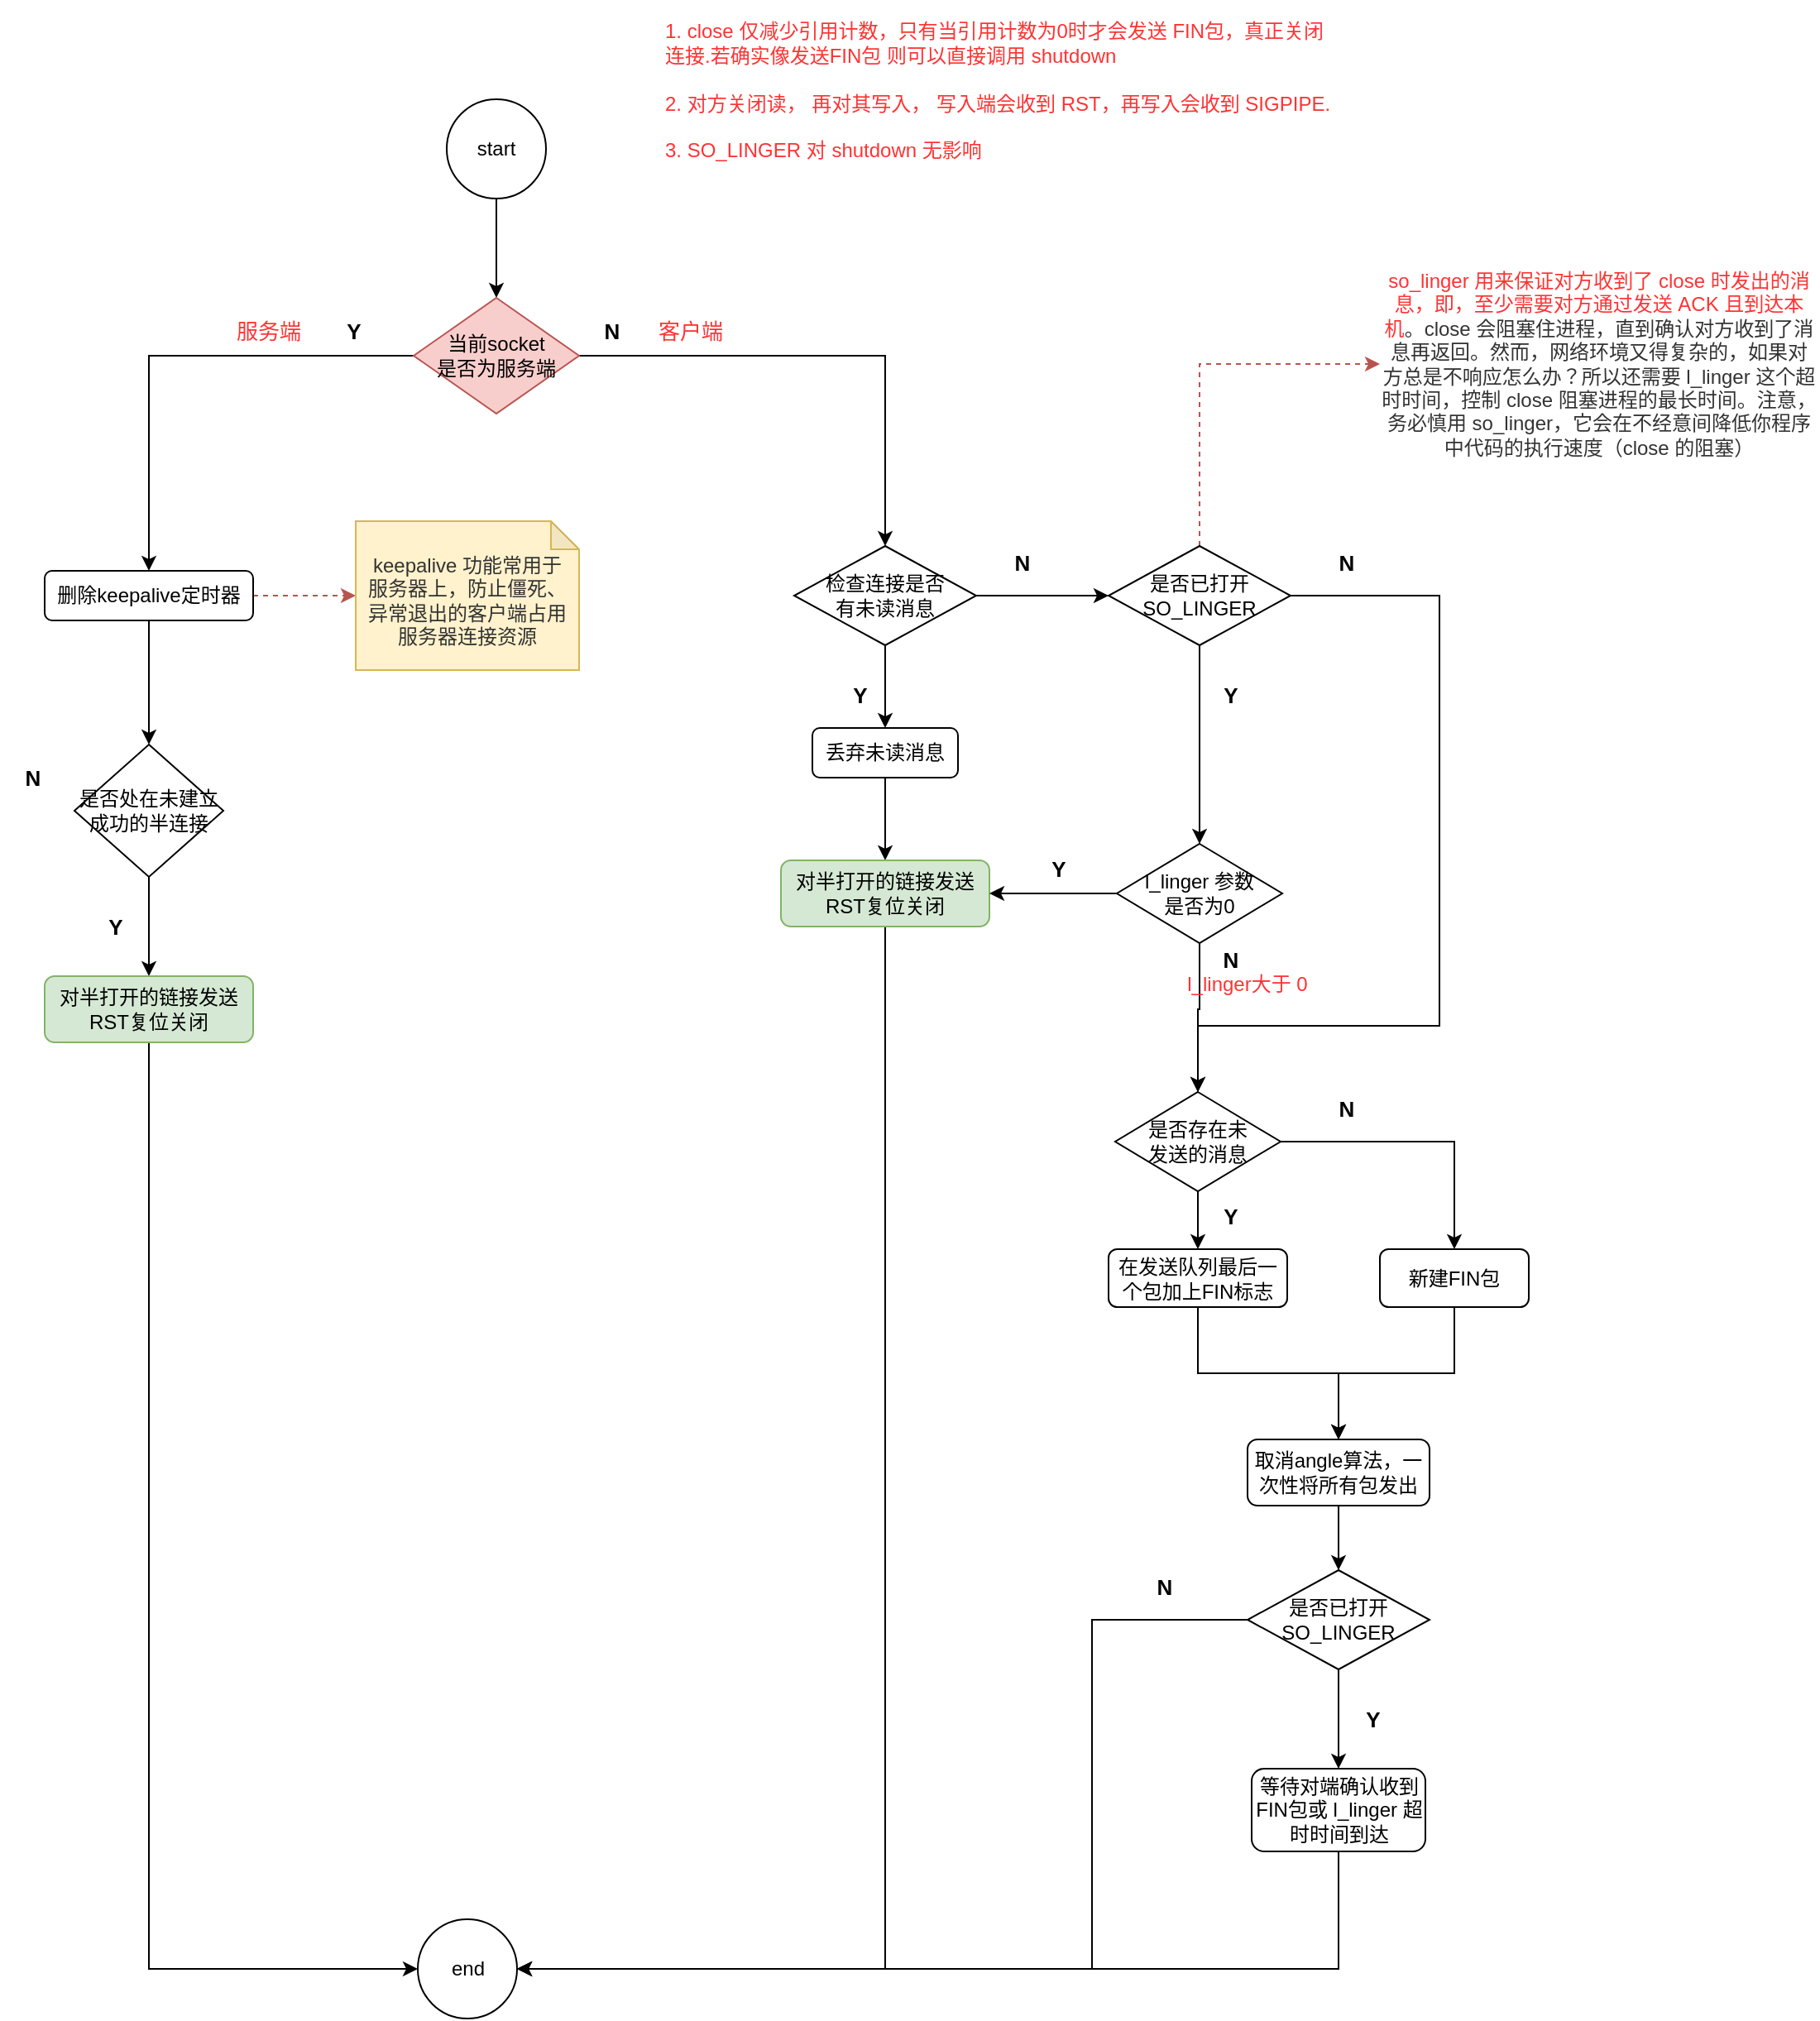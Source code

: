 <mxfile version="14.1.8" type="device" pages="3"><diagram id="MUSpWzRu7zw0kh_yxrUt" name="close"><mxGraphModel dx="1185" dy="685" grid="1" gridSize="10" guides="1" tooltips="1" connect="1" arrows="1" fold="1" page="1" pageScale="1" pageWidth="827" pageHeight="1169" math="0" shadow="0"><root><mxCell id="0"/><mxCell id="1" parent="0"/><mxCell id="317uZMTaI_-roW1XCXqC-3" style="edgeStyle=orthogonalEdgeStyle;rounded=0;orthogonalLoop=1;jettySize=auto;html=1;exitX=0.5;exitY=1;exitDx=0;exitDy=0;entryX=0.5;entryY=0;entryDx=0;entryDy=0;" edge="1" parent="1" source="317uZMTaI_-roW1XCXqC-1" target="317uZMTaI_-roW1XCXqC-2"><mxGeometry relative="1" as="geometry"/></mxCell><mxCell id="317uZMTaI_-roW1XCXqC-1" value="start" style="ellipse;whiteSpace=wrap;html=1;aspect=fixed;" vertex="1" parent="1"><mxGeometry x="450" y="110" width="60" height="60" as="geometry"/></mxCell><mxCell id="317uZMTaI_-roW1XCXqC-5" style="edgeStyle=orthogonalEdgeStyle;rounded=0;orthogonalLoop=1;jettySize=auto;html=1;exitX=0;exitY=0.5;exitDx=0;exitDy=0;entryX=0.5;entryY=0;entryDx=0;entryDy=0;" edge="1" parent="1" source="317uZMTaI_-roW1XCXqC-2" target="317uZMTaI_-roW1XCXqC-4"><mxGeometry relative="1" as="geometry"/></mxCell><mxCell id="317uZMTaI_-roW1XCXqC-25" style="edgeStyle=orthogonalEdgeStyle;rounded=0;orthogonalLoop=1;jettySize=auto;html=1;exitX=1;exitY=0.5;exitDx=0;exitDy=0;entryX=0.5;entryY=0;entryDx=0;entryDy=0;fontSize=13;" edge="1" parent="1" source="317uZMTaI_-roW1XCXqC-2" target="317uZMTaI_-roW1XCXqC-24"><mxGeometry relative="1" as="geometry"/></mxCell><mxCell id="317uZMTaI_-roW1XCXqC-2" value="当前socket&lt;br&gt;是否为服务端" style="rhombus;whiteSpace=wrap;html=1;fillColor=#f8cecc;strokeColor=#b85450;" vertex="1" parent="1"><mxGeometry x="430" y="230" width="100" height="70" as="geometry"/></mxCell><mxCell id="317uZMTaI_-roW1XCXqC-7" style="edgeStyle=orthogonalEdgeStyle;rounded=0;orthogonalLoop=1;jettySize=auto;html=1;exitX=0.5;exitY=1;exitDx=0;exitDy=0;entryX=0.5;entryY=0;entryDx=0;entryDy=0;" edge="1" parent="1" source="317uZMTaI_-roW1XCXqC-4" target="317uZMTaI_-roW1XCXqC-6"><mxGeometry relative="1" as="geometry"/></mxCell><mxCell id="317uZMTaI_-roW1XCXqC-12" style="edgeStyle=orthogonalEdgeStyle;rounded=0;orthogonalLoop=1;jettySize=auto;html=1;exitX=1;exitY=0.5;exitDx=0;exitDy=0;entryX=0;entryY=0.5;entryDx=0;entryDy=0;entryPerimeter=0;fontSize=13;dashed=1;fillColor=#f8cecc;strokeColor=#b85450;" edge="1" parent="1" source="317uZMTaI_-roW1XCXqC-4" target="317uZMTaI_-roW1XCXqC-11"><mxGeometry relative="1" as="geometry"/></mxCell><mxCell id="317uZMTaI_-roW1XCXqC-4" value="删除keepalive定时器" style="rounded=1;whiteSpace=wrap;html=1;" vertex="1" parent="1"><mxGeometry x="207" y="395" width="126" height="30" as="geometry"/></mxCell><mxCell id="317uZMTaI_-roW1XCXqC-9" style="edgeStyle=orthogonalEdgeStyle;rounded=0;orthogonalLoop=1;jettySize=auto;html=1;exitX=0.5;exitY=1;exitDx=0;exitDy=0;entryX=0.5;entryY=0;entryDx=0;entryDy=0;" edge="1" parent="1" source="317uZMTaI_-roW1XCXqC-6" target="317uZMTaI_-roW1XCXqC-8"><mxGeometry relative="1" as="geometry"/></mxCell><mxCell id="317uZMTaI_-roW1XCXqC-6" value="是否处在未建立成功的半连接" style="rhombus;whiteSpace=wrap;html=1;" vertex="1" parent="1"><mxGeometry x="225" y="500" width="90" height="80" as="geometry"/></mxCell><mxCell id="317uZMTaI_-roW1XCXqC-15" style="edgeStyle=orthogonalEdgeStyle;rounded=0;orthogonalLoop=1;jettySize=auto;html=1;exitX=0.5;exitY=1;exitDx=0;exitDy=0;entryX=0;entryY=0.5;entryDx=0;entryDy=0;fontSize=13;" edge="1" parent="1" source="317uZMTaI_-roW1XCXqC-8" target="317uZMTaI_-roW1XCXqC-14"><mxGeometry relative="1" as="geometry"/></mxCell><mxCell id="317uZMTaI_-roW1XCXqC-8" value="对半打开的链接发送RST复位关闭" style="rounded=1;whiteSpace=wrap;html=1;fillColor=#d5e8d4;strokeColor=#82b366;" vertex="1" parent="1"><mxGeometry x="207" y="640" width="126" height="40" as="geometry"/></mxCell><mxCell id="317uZMTaI_-roW1XCXqC-10" value="Y" style="text;html=1;strokeColor=none;fillColor=none;align=center;verticalAlign=middle;whiteSpace=wrap;rounded=0;fontSize=13;fontStyle=1" vertex="1" parent="1"><mxGeometry x="230" y="600" width="40" height="20" as="geometry"/></mxCell><mxCell id="317uZMTaI_-roW1XCXqC-11" value="&lt;span style=&quot;color: rgb(51, 51, 51); font-size: 12px;&quot;&gt;keepalive 功能常用于服务器上，防止僵死、异常退出的客户端占用服务器连接资源&lt;/span&gt;" style="shape=note;whiteSpace=wrap;html=1;backgroundOutline=1;darkOpacity=0.05;fontSize=12;spacingLeft=5;spacingRight=5;size=17;spacingTop=5;fillColor=#fff2cc;strokeColor=#d6b656;labelBackgroundColor=none;" vertex="1" parent="1"><mxGeometry x="395" y="365" width="135" height="90" as="geometry"/></mxCell><mxCell id="317uZMTaI_-roW1XCXqC-13" value="Y" style="text;html=1;strokeColor=none;fillColor=none;align=center;verticalAlign=middle;whiteSpace=wrap;rounded=0;fontSize=13;fontStyle=1" vertex="1" parent="1"><mxGeometry x="374" y="240" width="40" height="20" as="geometry"/></mxCell><mxCell id="317uZMTaI_-roW1XCXqC-14" value="end" style="ellipse;whiteSpace=wrap;html=1;aspect=fixed;" vertex="1" parent="1"><mxGeometry x="432.5" y="1210" width="60" height="60" as="geometry"/></mxCell><mxCell id="317uZMTaI_-roW1XCXqC-17" value="N" style="text;html=1;strokeColor=none;fillColor=none;align=center;verticalAlign=middle;whiteSpace=wrap;rounded=0;fontSize=13;fontStyle=1" vertex="1" parent="1"><mxGeometry x="180" y="510" width="40" height="20" as="geometry"/></mxCell><mxCell id="317uZMTaI_-roW1XCXqC-30" style="edgeStyle=orthogonalEdgeStyle;rounded=0;orthogonalLoop=1;jettySize=auto;html=1;exitX=0.5;exitY=1;exitDx=0;exitDy=0;entryX=0.5;entryY=0;entryDx=0;entryDy=0;fontSize=13;fontColor=#FF3333;" edge="1" parent="1" source="317uZMTaI_-roW1XCXqC-24" target="317uZMTaI_-roW1XCXqC-29"><mxGeometry relative="1" as="geometry"><mxPoint x="671" y="460" as="sourcePoint"/></mxGeometry></mxCell><mxCell id="317uZMTaI_-roW1XCXqC-35" style="edgeStyle=orthogonalEdgeStyle;rounded=0;orthogonalLoop=1;jettySize=auto;html=1;exitX=1;exitY=0.5;exitDx=0;exitDy=0;entryX=0;entryY=0.5;entryDx=0;entryDy=0;fontSize=12;fontColor=#FF3333;" edge="1" parent="1" source="317uZMTaI_-roW1XCXqC-24" target="317uZMTaI_-roW1XCXqC-34"><mxGeometry relative="1" as="geometry"/></mxCell><mxCell id="317uZMTaI_-roW1XCXqC-24" value="检查连接是否&lt;br&gt;有未读消息" style="rhombus;whiteSpace=wrap;html=1;" vertex="1" parent="1"><mxGeometry x="660" y="380" width="110" height="60" as="geometry"/></mxCell><mxCell id="317uZMTaI_-roW1XCXqC-26" value="N" style="text;html=1;strokeColor=none;fillColor=none;align=center;verticalAlign=middle;whiteSpace=wrap;rounded=0;fontSize=13;fontStyle=1" vertex="1" parent="1"><mxGeometry x="530" y="240" width="40" height="20" as="geometry"/></mxCell><mxCell id="317uZMTaI_-roW1XCXqC-27" value="服务端" style="text;html=1;strokeColor=none;fillColor=none;align=center;verticalAlign=middle;whiteSpace=wrap;rounded=0;fontSize=13;fontColor=#FF3333;" vertex="1" parent="1"><mxGeometry x="315" y="240" width="55" height="20" as="geometry"/></mxCell><mxCell id="317uZMTaI_-roW1XCXqC-28" value="客户端" style="text;html=1;strokeColor=none;fillColor=none;align=center;verticalAlign=middle;whiteSpace=wrap;rounded=0;fontSize=13;fontColor=#FF3333;" vertex="1" parent="1"><mxGeometry x="570" y="240" width="55" height="20" as="geometry"/></mxCell><mxCell id="317uZMTaI_-roW1XCXqC-33" style="edgeStyle=orthogonalEdgeStyle;rounded=0;orthogonalLoop=1;jettySize=auto;html=1;exitX=0.5;exitY=1;exitDx=0;exitDy=0;entryX=0.5;entryY=0;entryDx=0;entryDy=0;fontSize=13;fontColor=#FF3333;" edge="1" parent="1" source="317uZMTaI_-roW1XCXqC-29" target="317uZMTaI_-roW1XCXqC-32"><mxGeometry relative="1" as="geometry"/></mxCell><mxCell id="317uZMTaI_-roW1XCXqC-29" value="丢弃未读消息" style="rounded=1;whiteSpace=wrap;html=1;" vertex="1" parent="1"><mxGeometry x="671" y="490" width="88" height="30" as="geometry"/></mxCell><mxCell id="317uZMTaI_-roW1XCXqC-31" value="Y" style="text;html=1;strokeColor=none;fillColor=none;align=center;verticalAlign=middle;whiteSpace=wrap;rounded=0;fontSize=13;fontStyle=1" vertex="1" parent="1"><mxGeometry x="680" y="460" width="40" height="20" as="geometry"/></mxCell><mxCell id="317uZMTaI_-roW1XCXqC-51" style="edgeStyle=orthogonalEdgeStyle;rounded=0;orthogonalLoop=1;jettySize=auto;html=1;exitX=0.5;exitY=1;exitDx=0;exitDy=0;entryX=1;entryY=0.5;entryDx=0;entryDy=0;fontSize=12;fontColor=#FF3333;" edge="1" parent="1" source="317uZMTaI_-roW1XCXqC-32" target="317uZMTaI_-roW1XCXqC-14"><mxGeometry relative="1" as="geometry"/></mxCell><mxCell id="317uZMTaI_-roW1XCXqC-32" value="对半打开的链接发送RST复位关闭" style="rounded=1;whiteSpace=wrap;html=1;fillColor=#d5e8d4;strokeColor=#82b366;" vertex="1" parent="1"><mxGeometry x="652" y="570" width="126" height="40" as="geometry"/></mxCell><mxCell id="317uZMTaI_-roW1XCXqC-37" style="edgeStyle=orthogonalEdgeStyle;rounded=0;orthogonalLoop=1;jettySize=auto;html=1;exitX=0.5;exitY=1;exitDx=0;exitDy=0;entryX=0.5;entryY=0;entryDx=0;entryDy=0;fontSize=12;fontColor=#FF3333;" edge="1" parent="1" source="317uZMTaI_-roW1XCXqC-34" target="317uZMTaI_-roW1XCXqC-36"><mxGeometry relative="1" as="geometry"/></mxCell><mxCell id="317uZMTaI_-roW1XCXqC-41" style="edgeStyle=orthogonalEdgeStyle;rounded=0;orthogonalLoop=1;jettySize=auto;html=1;exitX=1;exitY=0.5;exitDx=0;exitDy=0;entryX=0.5;entryY=0;entryDx=0;entryDy=0;fontSize=12;fontColor=#FF3333;" edge="1" parent="1" source="317uZMTaI_-roW1XCXqC-34" target="317uZMTaI_-roW1XCXqC-40"><mxGeometry relative="1" as="geometry"><Array as="points"><mxPoint x="1050" y="410"/><mxPoint x="1050" y="670"/><mxPoint x="904" y="670"/></Array></mxGeometry></mxCell><mxCell id="lbL9ecfUTh9cm83yYnLl-2" style="edgeStyle=orthogonalEdgeStyle;rounded=0;orthogonalLoop=1;jettySize=auto;html=1;exitX=0.5;exitY=0;exitDx=0;exitDy=0;entryX=0;entryY=0.5;entryDx=0;entryDy=0;fontSize=12;fontColor=#FF3333;dashed=1;fillColor=#f8cecc;strokeColor=#b85450;" edge="1" parent="1" source="317uZMTaI_-roW1XCXqC-34" target="lbL9ecfUTh9cm83yYnLl-1"><mxGeometry relative="1" as="geometry"/></mxCell><mxCell id="317uZMTaI_-roW1XCXqC-34" value="是否已打开&lt;br&gt;SO_LINGER" style="rhombus;whiteSpace=wrap;html=1;" vertex="1" parent="1"><mxGeometry x="850" y="380" width="110" height="60" as="geometry"/></mxCell><mxCell id="317uZMTaI_-roW1XCXqC-52" style="edgeStyle=orthogonalEdgeStyle;rounded=0;orthogonalLoop=1;jettySize=auto;html=1;exitX=0;exitY=0.5;exitDx=0;exitDy=0;entryX=1;entryY=0.5;entryDx=0;entryDy=0;fontSize=12;fontColor=#FF3333;" edge="1" parent="1" source="317uZMTaI_-roW1XCXqC-36" target="317uZMTaI_-roW1XCXqC-32"><mxGeometry relative="1" as="geometry"/></mxCell><mxCell id="317uZMTaI_-roW1XCXqC-54" style="edgeStyle=orthogonalEdgeStyle;rounded=0;orthogonalLoop=1;jettySize=auto;html=1;exitX=0.5;exitY=1;exitDx=0;exitDy=0;entryX=0.5;entryY=0;entryDx=0;entryDy=0;fontSize=12;fontColor=#FF3333;" edge="1" parent="1" source="317uZMTaI_-roW1XCXqC-36" target="317uZMTaI_-roW1XCXqC-40"><mxGeometry relative="1" as="geometry"><Array as="points"><mxPoint x="905" y="660"/><mxPoint x="904" y="660"/></Array></mxGeometry></mxCell><mxCell id="317uZMTaI_-roW1XCXqC-36" value="l_linger 参数&lt;br&gt;是否为0" style="rhombus;whiteSpace=wrap;html=1;" vertex="1" parent="1"><mxGeometry x="855" y="560" width="100" height="60" as="geometry"/></mxCell><mxCell id="317uZMTaI_-roW1XCXqC-38" value="N" style="text;html=1;strokeColor=none;fillColor=none;align=center;verticalAlign=middle;whiteSpace=wrap;rounded=0;fontSize=13;fontStyle=1" vertex="1" parent="1"><mxGeometry x="974" y="380" width="40" height="20" as="geometry"/></mxCell><mxCell id="317uZMTaI_-roW1XCXqC-39" value="Y" style="text;html=1;strokeColor=none;fillColor=none;align=center;verticalAlign=middle;whiteSpace=wrap;rounded=0;fontSize=13;fontStyle=1" vertex="1" parent="1"><mxGeometry x="904" y="460" width="40" height="20" as="geometry"/></mxCell><mxCell id="317uZMTaI_-roW1XCXqC-43" style="edgeStyle=orthogonalEdgeStyle;rounded=0;orthogonalLoop=1;jettySize=auto;html=1;exitX=0.5;exitY=1;exitDx=0;exitDy=0;entryX=0.5;entryY=0;entryDx=0;entryDy=0;fontSize=12;fontColor=#FF3333;" edge="1" parent="1" source="317uZMTaI_-roW1XCXqC-40" target="317uZMTaI_-roW1XCXqC-42"><mxGeometry relative="1" as="geometry"/></mxCell><mxCell id="317uZMTaI_-roW1XCXqC-46" style="edgeStyle=orthogonalEdgeStyle;rounded=0;orthogonalLoop=1;jettySize=auto;html=1;exitX=1;exitY=0.5;exitDx=0;exitDy=0;fontSize=12;fontColor=#FF3333;" edge="1" parent="1" source="317uZMTaI_-roW1XCXqC-40" target="317uZMTaI_-roW1XCXqC-45"><mxGeometry relative="1" as="geometry"/></mxCell><mxCell id="317uZMTaI_-roW1XCXqC-40" value="是否存在未&lt;br&gt;发送的消息" style="rhombus;whiteSpace=wrap;html=1;" vertex="1" parent="1"><mxGeometry x="854" y="710" width="100" height="60" as="geometry"/></mxCell><mxCell id="317uZMTaI_-roW1XCXqC-48" style="edgeStyle=orthogonalEdgeStyle;rounded=0;orthogonalLoop=1;jettySize=auto;html=1;exitX=0.5;exitY=1;exitDx=0;exitDy=0;entryX=0.5;entryY=0;entryDx=0;entryDy=0;fontSize=12;fontColor=#FF3333;" edge="1" parent="1" source="317uZMTaI_-roW1XCXqC-42" target="317uZMTaI_-roW1XCXqC-47"><mxGeometry relative="1" as="geometry"><Array as="points"><mxPoint x="904" y="880"/><mxPoint x="989" y="880"/></Array></mxGeometry></mxCell><mxCell id="317uZMTaI_-roW1XCXqC-42" value="在发送队列最后一个包加上FIN标志" style="rounded=1;whiteSpace=wrap;html=1;" vertex="1" parent="1"><mxGeometry x="850" y="805" width="108" height="35" as="geometry"/></mxCell><mxCell id="317uZMTaI_-roW1XCXqC-44" value="Y" style="text;html=1;strokeColor=none;fillColor=none;align=center;verticalAlign=middle;whiteSpace=wrap;rounded=0;fontSize=13;fontStyle=1" vertex="1" parent="1"><mxGeometry x="904" y="775" width="40" height="20" as="geometry"/></mxCell><mxCell id="317uZMTaI_-roW1XCXqC-49" style="edgeStyle=orthogonalEdgeStyle;rounded=0;orthogonalLoop=1;jettySize=auto;html=1;exitX=0.5;exitY=1;exitDx=0;exitDy=0;entryX=0.5;entryY=0;entryDx=0;entryDy=0;fontSize=12;fontColor=#FF3333;" edge="1" parent="1" source="317uZMTaI_-roW1XCXqC-45" target="317uZMTaI_-roW1XCXqC-47"><mxGeometry relative="1" as="geometry"><Array as="points"><mxPoint x="1059" y="880"/><mxPoint x="989" y="880"/></Array></mxGeometry></mxCell><mxCell id="317uZMTaI_-roW1XCXqC-45" value="新建FIN包" style="rounded=1;whiteSpace=wrap;html=1;" vertex="1" parent="1"><mxGeometry x="1014" y="805" width="90" height="35" as="geometry"/></mxCell><mxCell id="317uZMTaI_-roW1XCXqC-58" style="edgeStyle=orthogonalEdgeStyle;rounded=0;orthogonalLoop=1;jettySize=auto;html=1;exitX=0.5;exitY=1;exitDx=0;exitDy=0;entryX=0.5;entryY=0;entryDx=0;entryDy=0;fontSize=12;fontColor=#FF3333;" edge="1" parent="1" source="317uZMTaI_-roW1XCXqC-47" target="317uZMTaI_-roW1XCXqC-57"><mxGeometry relative="1" as="geometry"/></mxCell><mxCell id="317uZMTaI_-roW1XCXqC-47" value="取消angle算法，一次性将所有包发出" style="rounded=1;whiteSpace=wrap;html=1;" vertex="1" parent="1"><mxGeometry x="934" y="920" width="110" height="40" as="geometry"/></mxCell><mxCell id="317uZMTaI_-roW1XCXqC-50" value="N" style="text;html=1;strokeColor=none;fillColor=none;align=center;verticalAlign=middle;whiteSpace=wrap;rounded=0;fontSize=13;fontStyle=1" vertex="1" parent="1"><mxGeometry x="974" y="710" width="40" height="20" as="geometry"/></mxCell><mxCell id="317uZMTaI_-roW1XCXqC-53" value="Y" style="text;html=1;strokeColor=none;fillColor=none;align=center;verticalAlign=middle;whiteSpace=wrap;rounded=0;fontSize=13;fontStyle=1" vertex="1" parent="1"><mxGeometry x="800" y="565" width="40" height="20" as="geometry"/></mxCell><mxCell id="317uZMTaI_-roW1XCXqC-55" value="N" style="text;html=1;strokeColor=none;fillColor=none;align=center;verticalAlign=middle;whiteSpace=wrap;rounded=0;fontSize=13;fontStyle=1" vertex="1" parent="1"><mxGeometry x="904" y="620" width="40" height="20" as="geometry"/></mxCell><mxCell id="317uZMTaI_-roW1XCXqC-56" value="l_linger大于 0" style="text;html=1;strokeColor=none;fillColor=none;align=center;verticalAlign=middle;whiteSpace=wrap;rounded=0;labelBackgroundColor=none;fontSize=12;fontColor=#FF3333;" vertex="1" parent="1"><mxGeometry x="894" y="635" width="80" height="20" as="geometry"/></mxCell><mxCell id="317uZMTaI_-roW1XCXqC-60" style="edgeStyle=orthogonalEdgeStyle;rounded=0;orthogonalLoop=1;jettySize=auto;html=1;exitX=0.5;exitY=1;exitDx=0;exitDy=0;entryX=0.5;entryY=0;entryDx=0;entryDy=0;fontSize=12;fontColor=#FF3333;" edge="1" parent="1" source="317uZMTaI_-roW1XCXqC-57" target="317uZMTaI_-roW1XCXqC-59"><mxGeometry relative="1" as="geometry"/></mxCell><mxCell id="317uZMTaI_-roW1XCXqC-63" style="edgeStyle=orthogonalEdgeStyle;rounded=0;orthogonalLoop=1;jettySize=auto;html=1;exitX=0;exitY=0.5;exitDx=0;exitDy=0;entryX=1;entryY=0.5;entryDx=0;entryDy=0;fontSize=12;fontColor=#FF3333;" edge="1" parent="1" source="317uZMTaI_-roW1XCXqC-57" target="317uZMTaI_-roW1XCXqC-14"><mxGeometry relative="1" as="geometry"><Array as="points"><mxPoint x="840" y="1029"/><mxPoint x="840" y="1240"/></Array></mxGeometry></mxCell><mxCell id="317uZMTaI_-roW1XCXqC-57" value="是否已打开&lt;br&gt;SO_LINGER" style="rhombus;whiteSpace=wrap;html=1;" vertex="1" parent="1"><mxGeometry x="934" y="999" width="110" height="60" as="geometry"/></mxCell><mxCell id="317uZMTaI_-roW1XCXqC-62" style="edgeStyle=orthogonalEdgeStyle;rounded=0;orthogonalLoop=1;jettySize=auto;html=1;exitX=0.5;exitY=1;exitDx=0;exitDy=0;entryX=1;entryY=0.5;entryDx=0;entryDy=0;fontSize=12;fontColor=#FF3333;" edge="1" parent="1" source="317uZMTaI_-roW1XCXqC-59" target="317uZMTaI_-roW1XCXqC-14"><mxGeometry relative="1" as="geometry"/></mxCell><mxCell id="317uZMTaI_-roW1XCXqC-59" value="等待对端确认收到FIN包或 l_linger 超时时间到达" style="rounded=1;whiteSpace=wrap;html=1;" vertex="1" parent="1"><mxGeometry x="936.5" y="1119" width="105" height="50" as="geometry"/></mxCell><mxCell id="317uZMTaI_-roW1XCXqC-61" value="Y" style="text;html=1;strokeColor=none;fillColor=none;align=center;verticalAlign=middle;whiteSpace=wrap;rounded=0;fontSize=13;fontStyle=1" vertex="1" parent="1"><mxGeometry x="990" y="1079" width="40" height="20" as="geometry"/></mxCell><mxCell id="317uZMTaI_-roW1XCXqC-64" value="N" style="text;html=1;strokeColor=none;fillColor=none;align=center;verticalAlign=middle;whiteSpace=wrap;rounded=0;fontSize=13;fontStyle=1" vertex="1" parent="1"><mxGeometry x="864" y="999" width="40" height="20" as="geometry"/></mxCell><mxCell id="317uZMTaI_-roW1XCXqC-67" value="N" style="text;html=1;strokeColor=none;fillColor=none;align=center;verticalAlign=middle;whiteSpace=wrap;rounded=0;fontSize=13;fontStyle=1" vertex="1" parent="1"><mxGeometry x="778" y="380" width="40" height="20" as="geometry"/></mxCell><mxCell id="317uZMTaI_-roW1XCXqC-68" value="1. close 仅减少引用计数，只有当引用计数为0时才会发送 FIN包，真正关闭连接.若确实像发送FIN包 则可以直接调用 shutdown&lt;br&gt;&lt;br&gt;2. 对方关闭读， 再对其写入， 写入端会收到 RST，再写入会收到 SIGPIPE.&amp;nbsp;&lt;br&gt;&lt;br&gt;3. SO_LINGER 对 shutdown 无影响" style="text;html=1;strokeColor=none;fillColor=none;align=left;verticalAlign=middle;whiteSpace=wrap;rounded=0;labelBackgroundColor=none;fontSize=12;fontColor=#FF3333;" vertex="1" parent="1"><mxGeometry x="580" y="50" width="410" height="110" as="geometry"/></mxCell><mxCell id="lbL9ecfUTh9cm83yYnLl-1" value="&lt;span style=&quot;font-size: 12px ; background-color: rgb(255 , 255 , 255)&quot;&gt;so_linger 用来保证对方收到了 close 时发出的消息，即，至少需要对方通过发送 ACK 且到达本机&lt;/span&gt;&lt;span style=&quot;color: rgb(51 , 51 , 51) ; font-size: 12px ; background-color: rgb(255 , 255 , 255)&quot;&gt;。&lt;/span&gt;&lt;span style=&quot;color: rgb(51 , 51 , 51) ; font-size: 12px ; background-color: rgb(255 , 255 , 255)&quot;&gt;close 会阻塞住进程，直到确认对方收到了消息再返回。然而，网络环境又得复杂的，如果对方总是不响应怎么办？所以还需要 l_linger 这个超时时间，控制 close 阻塞进程的最长时间。注意，务必慎用 so_linger，它会在不经意间降低你程序中代码的执行速度（close 的阻塞）&lt;/span&gt;" style="text;html=1;strokeColor=none;fillColor=none;align=center;verticalAlign=middle;whiteSpace=wrap;rounded=0;labelBackgroundColor=none;fontSize=12;fontColor=#FF3333;" vertex="1" parent="1"><mxGeometry x="1014" y="210" width="265" height="120" as="geometry"/></mxCell></root></mxGraphModel></diagram><diagram id="u14bXbNhAhevX7DGxWFo" name="shutdown"><mxGraphModel dx="1185" dy="685" grid="1" gridSize="10" guides="1" tooltips="1" connect="1" arrows="1" fold="1" page="1" pageScale="1" pageWidth="827" pageHeight="1169" math="0" shadow="0"><root><mxCell id="pfMAqWnvGhwXaGPsER-O-0"/><mxCell id="pfMAqWnvGhwXaGPsER-O-1" parent="pfMAqWnvGhwXaGPsER-O-0"/><mxCell id="s7rP847OPWi_mRdGePOl-0" value="shutdown 只要以 SHUT_WR 或SHUT_RDWR 方式调用都会立即发送 FIN 包" style="text;html=1;strokeColor=none;fillColor=none;align=center;verticalAlign=middle;whiteSpace=wrap;rounded=0;labelBackgroundColor=none;fontSize=12;fontColor=#FF3333;" vertex="1" parent="pfMAqWnvGhwXaGPsER-O-1"><mxGeometry x="470" y="90" width="170" height="60" as="geometry"/></mxCell><mxCell id="arZx7Ds9XGBy8ZNE3uqZ-0" style="edgeStyle=orthogonalEdgeStyle;rounded=0;orthogonalLoop=1;jettySize=auto;html=1;exitX=0.5;exitY=1;exitDx=0;exitDy=0;entryX=0.5;entryY=0;entryDx=0;entryDy=0;" edge="1" parent="pfMAqWnvGhwXaGPsER-O-1" source="arZx7Ds9XGBy8ZNE3uqZ-1" target="arZx7Ds9XGBy8ZNE3uqZ-4"><mxGeometry relative="1" as="geometry"/></mxCell><mxCell id="arZx7Ds9XGBy8ZNE3uqZ-1" value="start" style="ellipse;whiteSpace=wrap;html=1;aspect=fixed;" vertex="1" parent="pfMAqWnvGhwXaGPsER-O-1"><mxGeometry x="340" y="180" width="60" height="60" as="geometry"/></mxCell><mxCell id="arZx7Ds9XGBy8ZNE3uqZ-2" style="edgeStyle=orthogonalEdgeStyle;rounded=0;orthogonalLoop=1;jettySize=auto;html=1;exitX=0.5;exitY=1;exitDx=0;exitDy=0;entryX=0.5;entryY=0;entryDx=0;entryDy=0;" edge="1" parent="pfMAqWnvGhwXaGPsER-O-1" source="arZx7Ds9XGBy8ZNE3uqZ-59" target="arZx7Ds9XGBy8ZNE3uqZ-7"><mxGeometry relative="1" as="geometry"/></mxCell><mxCell id="arZx7Ds9XGBy8ZNE3uqZ-3" style="edgeStyle=orthogonalEdgeStyle;rounded=0;orthogonalLoop=1;jettySize=auto;html=1;exitX=1;exitY=0.5;exitDx=0;exitDy=0;entryX=0.5;entryY=0;entryDx=0;entryDy=0;fontSize=13;" edge="1" parent="pfMAqWnvGhwXaGPsER-O-1" source="arZx7Ds9XGBy8ZNE3uqZ-4" target="arZx7Ds9XGBy8ZNE3uqZ-19"><mxGeometry relative="1" as="geometry"/></mxCell><mxCell id="arZx7Ds9XGBy8ZNE3uqZ-4" value="当前socket&lt;br&gt;是否为服务端" style="rhombus;whiteSpace=wrap;html=1;fillColor=#f8cecc;strokeColor=#b85450;" vertex="1" parent="pfMAqWnvGhwXaGPsER-O-1"><mxGeometry x="320" y="300" width="100" height="70" as="geometry"/></mxCell><mxCell id="arZx7Ds9XGBy8ZNE3uqZ-5" style="edgeStyle=orthogonalEdgeStyle;rounded=0;orthogonalLoop=1;jettySize=auto;html=1;exitX=0.5;exitY=1;exitDx=0;exitDy=0;entryX=0.5;entryY=0;entryDx=0;entryDy=0;" edge="1" parent="pfMAqWnvGhwXaGPsER-O-1" source="arZx7Ds9XGBy8ZNE3uqZ-7" target="arZx7Ds9XGBy8ZNE3uqZ-9"><mxGeometry relative="1" as="geometry"/></mxCell><mxCell id="arZx7Ds9XGBy8ZNE3uqZ-6" style="edgeStyle=orthogonalEdgeStyle;rounded=0;orthogonalLoop=1;jettySize=auto;html=1;exitX=1;exitY=0.5;exitDx=0;exitDy=0;entryX=0;entryY=0.5;entryDx=0;entryDy=0;entryPerimeter=0;fontSize=13;dashed=1;fillColor=#f8cecc;strokeColor=#b85450;" edge="1" parent="pfMAqWnvGhwXaGPsER-O-1" source="arZx7Ds9XGBy8ZNE3uqZ-7" target="arZx7Ds9XGBy8ZNE3uqZ-13"><mxGeometry relative="1" as="geometry"/></mxCell><mxCell id="arZx7Ds9XGBy8ZNE3uqZ-7" value="删除keepalive定时器" style="rounded=1;whiteSpace=wrap;html=1;" vertex="1" parent="pfMAqWnvGhwXaGPsER-O-1"><mxGeometry x="97" y="465" width="126" height="30" as="geometry"/></mxCell><mxCell id="arZx7Ds9XGBy8ZNE3uqZ-8" style="edgeStyle=orthogonalEdgeStyle;rounded=0;orthogonalLoop=1;jettySize=auto;html=1;exitX=0.5;exitY=1;exitDx=0;exitDy=0;entryX=0.5;entryY=0;entryDx=0;entryDy=0;" edge="1" parent="pfMAqWnvGhwXaGPsER-O-1" source="arZx7Ds9XGBy8ZNE3uqZ-9" target="arZx7Ds9XGBy8ZNE3uqZ-11"><mxGeometry relative="1" as="geometry"/></mxCell><mxCell id="arZx7Ds9XGBy8ZNE3uqZ-9" value="是否处在未建立成功的半连接" style="rhombus;whiteSpace=wrap;html=1;" vertex="1" parent="pfMAqWnvGhwXaGPsER-O-1"><mxGeometry x="115" y="570" width="90" height="80" as="geometry"/></mxCell><mxCell id="arZx7Ds9XGBy8ZNE3uqZ-10" style="edgeStyle=orthogonalEdgeStyle;rounded=0;orthogonalLoop=1;jettySize=auto;html=1;exitX=0.5;exitY=1;exitDx=0;exitDy=0;entryX=0;entryY=0.5;entryDx=0;entryDy=0;fontSize=13;" edge="1" parent="pfMAqWnvGhwXaGPsER-O-1" source="arZx7Ds9XGBy8ZNE3uqZ-11" target="arZx7Ds9XGBy8ZNE3uqZ-15"><mxGeometry relative="1" as="geometry"/></mxCell><mxCell id="arZx7Ds9XGBy8ZNE3uqZ-11" value="对半打开的链接发送RST复位关闭" style="rounded=1;whiteSpace=wrap;html=1;fillColor=#d5e8d4;strokeColor=#82b366;" vertex="1" parent="pfMAqWnvGhwXaGPsER-O-1"><mxGeometry x="97" y="710" width="126" height="40" as="geometry"/></mxCell><mxCell id="arZx7Ds9XGBy8ZNE3uqZ-12" value="Y" style="text;html=1;strokeColor=none;fillColor=none;align=center;verticalAlign=middle;whiteSpace=wrap;rounded=0;fontSize=13;fontStyle=1" vertex="1" parent="pfMAqWnvGhwXaGPsER-O-1"><mxGeometry x="120" y="670" width="40" height="20" as="geometry"/></mxCell><mxCell id="arZx7Ds9XGBy8ZNE3uqZ-13" value="&lt;span style=&quot;color: rgb(51, 51, 51); font-size: 12px;&quot;&gt;keepalive 功能常用于服务器上，防止僵死、异常退出的客户端占用服务器连接资源&lt;/span&gt;" style="shape=note;whiteSpace=wrap;html=1;backgroundOutline=1;darkOpacity=0.05;fontSize=12;spacingLeft=5;spacingRight=5;size=17;spacingTop=5;fillColor=#fff2cc;strokeColor=#d6b656;labelBackgroundColor=none;" vertex="1" parent="pfMAqWnvGhwXaGPsER-O-1"><mxGeometry x="285" y="435" width="135" height="90" as="geometry"/></mxCell><mxCell id="arZx7Ds9XGBy8ZNE3uqZ-14" value="Y" style="text;html=1;strokeColor=none;fillColor=none;align=center;verticalAlign=middle;whiteSpace=wrap;rounded=0;fontSize=13;fontStyle=1" vertex="1" parent="pfMAqWnvGhwXaGPsER-O-1"><mxGeometry x="264" y="310" width="40" height="20" as="geometry"/></mxCell><mxCell id="arZx7Ds9XGBy8ZNE3uqZ-15" value="end" style="ellipse;whiteSpace=wrap;html=1;aspect=fixed;" vertex="1" parent="pfMAqWnvGhwXaGPsER-O-1"><mxGeometry x="322.5" y="1280" width="60" height="60" as="geometry"/></mxCell><mxCell id="arZx7Ds9XGBy8ZNE3uqZ-16" value="N" style="text;html=1;strokeColor=none;fillColor=none;align=center;verticalAlign=middle;whiteSpace=wrap;rounded=0;fontSize=13;fontStyle=1" vertex="1" parent="pfMAqWnvGhwXaGPsER-O-1"><mxGeometry x="70" y="580" width="40" height="20" as="geometry"/></mxCell><mxCell id="arZx7Ds9XGBy8ZNE3uqZ-17" style="edgeStyle=orthogonalEdgeStyle;rounded=0;orthogonalLoop=1;jettySize=auto;html=1;exitX=0.5;exitY=1;exitDx=0;exitDy=0;entryX=0.5;entryY=0;entryDx=0;entryDy=0;fontSize=13;fontColor=#FF3333;" edge="1" parent="pfMAqWnvGhwXaGPsER-O-1" source="arZx7Ds9XGBy8ZNE3uqZ-19" target="arZx7Ds9XGBy8ZNE3uqZ-24"><mxGeometry relative="1" as="geometry"><mxPoint x="561" y="530" as="sourcePoint"/></mxGeometry></mxCell><mxCell id="arZx7Ds9XGBy8ZNE3uqZ-18" style="edgeStyle=orthogonalEdgeStyle;rounded=0;orthogonalLoop=1;jettySize=auto;html=1;exitX=1;exitY=0.5;exitDx=0;exitDy=0;entryX=0;entryY=0.5;entryDx=0;entryDy=0;fontSize=12;fontColor=#FF3333;" edge="1" parent="pfMAqWnvGhwXaGPsER-O-1" source="arZx7Ds9XGBy8ZNE3uqZ-19" target="arZx7Ds9XGBy8ZNE3uqZ-31"><mxGeometry relative="1" as="geometry"/></mxCell><mxCell id="arZx7Ds9XGBy8ZNE3uqZ-19" value="检查关闭&lt;br&gt;参数类型" style="rhombus;whiteSpace=wrap;html=1;" vertex="1" parent="pfMAqWnvGhwXaGPsER-O-1"><mxGeometry x="550" y="450" width="110" height="60" as="geometry"/></mxCell><mxCell id="arZx7Ds9XGBy8ZNE3uqZ-20" value="N" style="text;html=1;strokeColor=none;fillColor=none;align=center;verticalAlign=middle;whiteSpace=wrap;rounded=0;fontSize=13;fontStyle=1" vertex="1" parent="pfMAqWnvGhwXaGPsER-O-1"><mxGeometry x="420" y="310" width="40" height="20" as="geometry"/></mxCell><mxCell id="arZx7Ds9XGBy8ZNE3uqZ-21" value="服务端" style="text;html=1;strokeColor=none;fillColor=none;align=center;verticalAlign=middle;whiteSpace=wrap;rounded=0;fontSize=13;fontColor=#FF3333;" vertex="1" parent="pfMAqWnvGhwXaGPsER-O-1"><mxGeometry x="205" y="310" width="55" height="20" as="geometry"/></mxCell><mxCell id="arZx7Ds9XGBy8ZNE3uqZ-22" value="客户端" style="text;html=1;strokeColor=none;fillColor=none;align=center;verticalAlign=middle;whiteSpace=wrap;rounded=0;fontSize=13;fontColor=#FF3333;" vertex="1" parent="pfMAqWnvGhwXaGPsER-O-1"><mxGeometry x="460" y="310" width="55" height="20" as="geometry"/></mxCell><mxCell id="arZx7Ds9XGBy8ZNE3uqZ-23" style="edgeStyle=orthogonalEdgeStyle;rounded=0;orthogonalLoop=1;jettySize=auto;html=1;exitX=0.5;exitY=1;exitDx=0;exitDy=0;entryX=0.5;entryY=0;entryDx=0;entryDy=0;fontSize=13;fontColor=#FF3333;" edge="1" parent="pfMAqWnvGhwXaGPsER-O-1" source="arZx7Ds9XGBy8ZNE3uqZ-24" target="arZx7Ds9XGBy8ZNE3uqZ-27"><mxGeometry relative="1" as="geometry"/></mxCell><mxCell id="arZx7Ds9XGBy8ZNE3uqZ-24" value="丢弃未读消息" style="rounded=1;whiteSpace=wrap;html=1;" vertex="1" parent="pfMAqWnvGhwXaGPsER-O-1"><mxGeometry x="561" y="560" width="88" height="30" as="geometry"/></mxCell><mxCell id="arZx7Ds9XGBy8ZNE3uqZ-25" value="Y" style="text;html=1;strokeColor=none;fillColor=none;align=center;verticalAlign=middle;whiteSpace=wrap;rounded=0;fontSize=13;fontStyle=1" vertex="1" parent="pfMAqWnvGhwXaGPsER-O-1"><mxGeometry x="570" y="530" width="40" height="20" as="geometry"/></mxCell><mxCell id="arZx7Ds9XGBy8ZNE3uqZ-26" style="edgeStyle=orthogonalEdgeStyle;rounded=0;orthogonalLoop=1;jettySize=auto;html=1;exitX=0.5;exitY=1;exitDx=0;exitDy=0;entryX=1;entryY=0.5;entryDx=0;entryDy=0;fontSize=12;fontColor=#FF3333;" edge="1" parent="pfMAqWnvGhwXaGPsER-O-1" source="arZx7Ds9XGBy8ZNE3uqZ-27" target="arZx7Ds9XGBy8ZNE3uqZ-15"><mxGeometry relative="1" as="geometry"/></mxCell><mxCell id="arZx7Ds9XGBy8ZNE3uqZ-27" value="对半打开的链接发送RST复位关闭" style="rounded=1;whiteSpace=wrap;html=1;fillColor=#d5e8d4;strokeColor=#82b366;" vertex="1" parent="pfMAqWnvGhwXaGPsER-O-1"><mxGeometry x="542" y="640" width="126" height="40" as="geometry"/></mxCell><mxCell id="arZx7Ds9XGBy8ZNE3uqZ-28" style="edgeStyle=orthogonalEdgeStyle;rounded=0;orthogonalLoop=1;jettySize=auto;html=1;exitX=0.5;exitY=1;exitDx=0;exitDy=0;entryX=0.5;entryY=0;entryDx=0;entryDy=0;fontSize=12;fontColor=#FF3333;" edge="1" parent="pfMAqWnvGhwXaGPsER-O-1" source="arZx7Ds9XGBy8ZNE3uqZ-31" target="arZx7Ds9XGBy8ZNE3uqZ-34"><mxGeometry relative="1" as="geometry"/></mxCell><mxCell id="arZx7Ds9XGBy8ZNE3uqZ-29" style="edgeStyle=orthogonalEdgeStyle;rounded=0;orthogonalLoop=1;jettySize=auto;html=1;exitX=1;exitY=0.5;exitDx=0;exitDy=0;entryX=0.5;entryY=0;entryDx=0;entryDy=0;fontSize=12;fontColor=#FF3333;" edge="1" parent="pfMAqWnvGhwXaGPsER-O-1" source="arZx7Ds9XGBy8ZNE3uqZ-31" target="arZx7Ds9XGBy8ZNE3uqZ-39"><mxGeometry relative="1" as="geometry"><Array as="points"><mxPoint x="940" y="480"/><mxPoint x="940" y="740"/><mxPoint x="794" y="740"/></Array></mxGeometry></mxCell><mxCell id="arZx7Ds9XGBy8ZNE3uqZ-30" style="edgeStyle=orthogonalEdgeStyle;rounded=0;orthogonalLoop=1;jettySize=auto;html=1;exitX=0.5;exitY=0;exitDx=0;exitDy=0;entryX=0;entryY=0.5;entryDx=0;entryDy=0;fontSize=12;fontColor=#FF3333;dashed=1;fillColor=#f8cecc;strokeColor=#b85450;" edge="1" parent="pfMAqWnvGhwXaGPsER-O-1" source="arZx7Ds9XGBy8ZNE3uqZ-31"><mxGeometry relative="1" as="geometry"><mxPoint x="904" y="340" as="targetPoint"/></mxGeometry></mxCell><mxCell id="arZx7Ds9XGBy8ZNE3uqZ-31" value="是否已打开&lt;br&gt;SO_LINGER" style="rhombus;whiteSpace=wrap;html=1;" vertex="1" parent="pfMAqWnvGhwXaGPsER-O-1"><mxGeometry x="740" y="450" width="110" height="60" as="geometry"/></mxCell><mxCell id="arZx7Ds9XGBy8ZNE3uqZ-32" style="edgeStyle=orthogonalEdgeStyle;rounded=0;orthogonalLoop=1;jettySize=auto;html=1;exitX=0;exitY=0.5;exitDx=0;exitDy=0;entryX=1;entryY=0.5;entryDx=0;entryDy=0;fontSize=12;fontColor=#FF3333;" edge="1" parent="pfMAqWnvGhwXaGPsER-O-1" source="arZx7Ds9XGBy8ZNE3uqZ-34" target="arZx7Ds9XGBy8ZNE3uqZ-27"><mxGeometry relative="1" as="geometry"/></mxCell><mxCell id="arZx7Ds9XGBy8ZNE3uqZ-33" style="edgeStyle=orthogonalEdgeStyle;rounded=0;orthogonalLoop=1;jettySize=auto;html=1;exitX=0.5;exitY=1;exitDx=0;exitDy=0;entryX=0.5;entryY=0;entryDx=0;entryDy=0;fontSize=12;fontColor=#FF3333;" edge="1" parent="pfMAqWnvGhwXaGPsER-O-1" source="arZx7Ds9XGBy8ZNE3uqZ-34" target="arZx7Ds9XGBy8ZNE3uqZ-39"><mxGeometry relative="1" as="geometry"><Array as="points"><mxPoint x="795" y="730"/><mxPoint x="794" y="730"/></Array></mxGeometry></mxCell><mxCell id="arZx7Ds9XGBy8ZNE3uqZ-34" value="l_linger 参数&lt;br&gt;是否为0" style="rhombus;whiteSpace=wrap;html=1;" vertex="1" parent="pfMAqWnvGhwXaGPsER-O-1"><mxGeometry x="745" y="630" width="100" height="60" as="geometry"/></mxCell><mxCell id="arZx7Ds9XGBy8ZNE3uqZ-35" value="N" style="text;html=1;strokeColor=none;fillColor=none;align=center;verticalAlign=middle;whiteSpace=wrap;rounded=0;fontSize=13;fontStyle=1" vertex="1" parent="pfMAqWnvGhwXaGPsER-O-1"><mxGeometry x="864" y="450" width="40" height="20" as="geometry"/></mxCell><mxCell id="arZx7Ds9XGBy8ZNE3uqZ-36" value="Y" style="text;html=1;strokeColor=none;fillColor=none;align=center;verticalAlign=middle;whiteSpace=wrap;rounded=0;fontSize=13;fontStyle=1" vertex="1" parent="pfMAqWnvGhwXaGPsER-O-1"><mxGeometry x="794" y="530" width="40" height="20" as="geometry"/></mxCell><mxCell id="arZx7Ds9XGBy8ZNE3uqZ-37" style="edgeStyle=orthogonalEdgeStyle;rounded=0;orthogonalLoop=1;jettySize=auto;html=1;exitX=0.5;exitY=1;exitDx=0;exitDy=0;entryX=0.5;entryY=0;entryDx=0;entryDy=0;fontSize=12;fontColor=#FF3333;" edge="1" parent="pfMAqWnvGhwXaGPsER-O-1" source="arZx7Ds9XGBy8ZNE3uqZ-39" target="arZx7Ds9XGBy8ZNE3uqZ-41"><mxGeometry relative="1" as="geometry"/></mxCell><mxCell id="arZx7Ds9XGBy8ZNE3uqZ-38" style="edgeStyle=orthogonalEdgeStyle;rounded=0;orthogonalLoop=1;jettySize=auto;html=1;exitX=1;exitY=0.5;exitDx=0;exitDy=0;fontSize=12;fontColor=#FF3333;" edge="1" parent="pfMAqWnvGhwXaGPsER-O-1" source="arZx7Ds9XGBy8ZNE3uqZ-39" target="arZx7Ds9XGBy8ZNE3uqZ-44"><mxGeometry relative="1" as="geometry"/></mxCell><mxCell id="arZx7Ds9XGBy8ZNE3uqZ-39" value="是否存在未&lt;br&gt;发送的消息" style="rhombus;whiteSpace=wrap;html=1;" vertex="1" parent="pfMAqWnvGhwXaGPsER-O-1"><mxGeometry x="744" y="780" width="100" height="60" as="geometry"/></mxCell><mxCell id="arZx7Ds9XGBy8ZNE3uqZ-40" style="edgeStyle=orthogonalEdgeStyle;rounded=0;orthogonalLoop=1;jettySize=auto;html=1;exitX=0.5;exitY=1;exitDx=0;exitDy=0;entryX=0.5;entryY=0;entryDx=0;entryDy=0;fontSize=12;fontColor=#FF3333;" edge="1" parent="pfMAqWnvGhwXaGPsER-O-1" source="arZx7Ds9XGBy8ZNE3uqZ-41" target="arZx7Ds9XGBy8ZNE3uqZ-46"><mxGeometry relative="1" as="geometry"><Array as="points"><mxPoint x="794" y="950"/><mxPoint x="879" y="950"/></Array></mxGeometry></mxCell><mxCell id="arZx7Ds9XGBy8ZNE3uqZ-41" value="在发送队列最后一个包加上FIN标志" style="rounded=1;whiteSpace=wrap;html=1;" vertex="1" parent="pfMAqWnvGhwXaGPsER-O-1"><mxGeometry x="740" y="875" width="108" height="35" as="geometry"/></mxCell><mxCell id="arZx7Ds9XGBy8ZNE3uqZ-42" value="Y" style="text;html=1;strokeColor=none;fillColor=none;align=center;verticalAlign=middle;whiteSpace=wrap;rounded=0;fontSize=13;fontStyle=1" vertex="1" parent="pfMAqWnvGhwXaGPsER-O-1"><mxGeometry x="794" y="845" width="40" height="20" as="geometry"/></mxCell><mxCell id="arZx7Ds9XGBy8ZNE3uqZ-43" style="edgeStyle=orthogonalEdgeStyle;rounded=0;orthogonalLoop=1;jettySize=auto;html=1;exitX=0.5;exitY=1;exitDx=0;exitDy=0;entryX=0.5;entryY=0;entryDx=0;entryDy=0;fontSize=12;fontColor=#FF3333;" edge="1" parent="pfMAqWnvGhwXaGPsER-O-1" source="arZx7Ds9XGBy8ZNE3uqZ-44" target="arZx7Ds9XGBy8ZNE3uqZ-46"><mxGeometry relative="1" as="geometry"><Array as="points"><mxPoint x="949" y="950"/><mxPoint x="879" y="950"/></Array></mxGeometry></mxCell><mxCell id="arZx7Ds9XGBy8ZNE3uqZ-44" value="新建FIN包" style="rounded=1;whiteSpace=wrap;html=1;" vertex="1" parent="pfMAqWnvGhwXaGPsER-O-1"><mxGeometry x="904" y="875" width="90" height="35" as="geometry"/></mxCell><mxCell id="arZx7Ds9XGBy8ZNE3uqZ-45" style="edgeStyle=orthogonalEdgeStyle;rounded=0;orthogonalLoop=1;jettySize=auto;html=1;exitX=0.5;exitY=1;exitDx=0;exitDy=0;entryX=0.5;entryY=0;entryDx=0;entryDy=0;fontSize=12;fontColor=#FF3333;" edge="1" parent="pfMAqWnvGhwXaGPsER-O-1" source="arZx7Ds9XGBy8ZNE3uqZ-46" target="arZx7Ds9XGBy8ZNE3uqZ-53"><mxGeometry relative="1" as="geometry"/></mxCell><mxCell id="arZx7Ds9XGBy8ZNE3uqZ-46" value="取消angle算法，一次性将所有包发出" style="rounded=1;whiteSpace=wrap;html=1;" vertex="1" parent="pfMAqWnvGhwXaGPsER-O-1"><mxGeometry x="824" y="990" width="110" height="40" as="geometry"/></mxCell><mxCell id="arZx7Ds9XGBy8ZNE3uqZ-47" value="N" style="text;html=1;strokeColor=none;fillColor=none;align=center;verticalAlign=middle;whiteSpace=wrap;rounded=0;fontSize=13;fontStyle=1" vertex="1" parent="pfMAqWnvGhwXaGPsER-O-1"><mxGeometry x="864" y="780" width="40" height="20" as="geometry"/></mxCell><mxCell id="arZx7Ds9XGBy8ZNE3uqZ-48" value="Y" style="text;html=1;strokeColor=none;fillColor=none;align=center;verticalAlign=middle;whiteSpace=wrap;rounded=0;fontSize=13;fontStyle=1" vertex="1" parent="pfMAqWnvGhwXaGPsER-O-1"><mxGeometry x="690" y="635" width="40" height="20" as="geometry"/></mxCell><mxCell id="arZx7Ds9XGBy8ZNE3uqZ-49" value="N" style="text;html=1;strokeColor=none;fillColor=none;align=center;verticalAlign=middle;whiteSpace=wrap;rounded=0;fontSize=13;fontStyle=1" vertex="1" parent="pfMAqWnvGhwXaGPsER-O-1"><mxGeometry x="794" y="690" width="40" height="20" as="geometry"/></mxCell><mxCell id="arZx7Ds9XGBy8ZNE3uqZ-50" value="l_linger大于 0" style="text;html=1;strokeColor=none;fillColor=none;align=center;verticalAlign=middle;whiteSpace=wrap;rounded=0;labelBackgroundColor=none;fontSize=12;fontColor=#FF3333;" vertex="1" parent="pfMAqWnvGhwXaGPsER-O-1"><mxGeometry x="784" y="705" width="80" height="20" as="geometry"/></mxCell><mxCell id="arZx7Ds9XGBy8ZNE3uqZ-51" style="edgeStyle=orthogonalEdgeStyle;rounded=0;orthogonalLoop=1;jettySize=auto;html=1;exitX=0.5;exitY=1;exitDx=0;exitDy=0;entryX=0.5;entryY=0;entryDx=0;entryDy=0;fontSize=12;fontColor=#FF3333;" edge="1" parent="pfMAqWnvGhwXaGPsER-O-1" source="arZx7Ds9XGBy8ZNE3uqZ-53" target="arZx7Ds9XGBy8ZNE3uqZ-55"><mxGeometry relative="1" as="geometry"/></mxCell><mxCell id="arZx7Ds9XGBy8ZNE3uqZ-52" style="edgeStyle=orthogonalEdgeStyle;rounded=0;orthogonalLoop=1;jettySize=auto;html=1;exitX=0;exitY=0.5;exitDx=0;exitDy=0;entryX=1;entryY=0.5;entryDx=0;entryDy=0;fontSize=12;fontColor=#FF3333;" edge="1" parent="pfMAqWnvGhwXaGPsER-O-1" source="arZx7Ds9XGBy8ZNE3uqZ-53" target="arZx7Ds9XGBy8ZNE3uqZ-15"><mxGeometry relative="1" as="geometry"><Array as="points"><mxPoint x="730" y="1099"/><mxPoint x="730" y="1310"/></Array></mxGeometry></mxCell><mxCell id="arZx7Ds9XGBy8ZNE3uqZ-53" value="是否已打开&lt;br&gt;SO_LINGER" style="rhombus;whiteSpace=wrap;html=1;" vertex="1" parent="pfMAqWnvGhwXaGPsER-O-1"><mxGeometry x="824" y="1069" width="110" height="60" as="geometry"/></mxCell><mxCell id="arZx7Ds9XGBy8ZNE3uqZ-54" style="edgeStyle=orthogonalEdgeStyle;rounded=0;orthogonalLoop=1;jettySize=auto;html=1;exitX=0.5;exitY=1;exitDx=0;exitDy=0;entryX=1;entryY=0.5;entryDx=0;entryDy=0;fontSize=12;fontColor=#FF3333;" edge="1" parent="pfMAqWnvGhwXaGPsER-O-1" source="arZx7Ds9XGBy8ZNE3uqZ-55" target="arZx7Ds9XGBy8ZNE3uqZ-15"><mxGeometry relative="1" as="geometry"/></mxCell><mxCell id="arZx7Ds9XGBy8ZNE3uqZ-55" value="等待对端确认收到FIN包或 l_linger 超时时间到达" style="rounded=1;whiteSpace=wrap;html=1;" vertex="1" parent="pfMAqWnvGhwXaGPsER-O-1"><mxGeometry x="826.5" y="1189" width="105" height="50" as="geometry"/></mxCell><mxCell id="arZx7Ds9XGBy8ZNE3uqZ-56" value="Y" style="text;html=1;strokeColor=none;fillColor=none;align=center;verticalAlign=middle;whiteSpace=wrap;rounded=0;fontSize=13;fontStyle=1" vertex="1" parent="pfMAqWnvGhwXaGPsER-O-1"><mxGeometry x="880" y="1149" width="40" height="20" as="geometry"/></mxCell><mxCell id="arZx7Ds9XGBy8ZNE3uqZ-57" value="N" style="text;html=1;strokeColor=none;fillColor=none;align=center;verticalAlign=middle;whiteSpace=wrap;rounded=0;fontSize=13;fontStyle=1" vertex="1" parent="pfMAqWnvGhwXaGPsER-O-1"><mxGeometry x="754" y="1069" width="40" height="20" as="geometry"/></mxCell><mxCell id="arZx7Ds9XGBy8ZNE3uqZ-58" value="N" style="text;html=1;strokeColor=none;fillColor=none;align=center;verticalAlign=middle;whiteSpace=wrap;rounded=0;fontSize=13;fontStyle=1" vertex="1" parent="pfMAqWnvGhwXaGPsER-O-1"><mxGeometry x="668" y="450" width="40" height="20" as="geometry"/></mxCell><mxCell id="arZx7Ds9XGBy8ZNE3uqZ-59" value="关闭参数类型&lt;br&gt;为SHUT_RD" style="rhombus;whiteSpace=wrap;html=1;" vertex="1" parent="pfMAqWnvGhwXaGPsER-O-1"><mxGeometry x="105" y="370" width="110" height="60" as="geometry"/></mxCell><mxCell id="arZx7Ds9XGBy8ZNE3uqZ-60" style="edgeStyle=orthogonalEdgeStyle;rounded=0;orthogonalLoop=1;jettySize=auto;html=1;exitX=0;exitY=0.5;exitDx=0;exitDy=0;entryX=0.5;entryY=0;entryDx=0;entryDy=0;" edge="1" parent="pfMAqWnvGhwXaGPsER-O-1" source="arZx7Ds9XGBy8ZNE3uqZ-4" target="arZx7Ds9XGBy8ZNE3uqZ-59"><mxGeometry relative="1" as="geometry"><mxPoint x="320" y="335" as="sourcePoint"/><mxPoint x="160.0" y="465" as="targetPoint"/></mxGeometry></mxCell></root></mxGraphModel></diagram><diagram id="Q8jWQ4jAySKDL5_U46rJ" name="第 3 页"><mxGraphModel dx="1422" dy="822" grid="1" gridSize="10" guides="1" tooltips="1" connect="1" arrows="1" fold="1" page="1" pageScale="1" pageWidth="827" pageHeight="1169" math="0" shadow="0"><root><mxCell id="kDtQ4cyLnLxpORQrL0ac-0"/><mxCell id="kDtQ4cyLnLxpORQrL0ac-1" parent="kDtQ4cyLnLxpORQrL0ac-0"/><mxCell id="kDtQ4cyLnLxpORQrL0ac-4" value="TCP 场景分析" style="shape=table;html=1;whiteSpace=wrap;startSize=30;container=1;collapsible=0;childLayout=tableLayout;fontStyle=1;align=center;labelBackgroundColor=none;fontSize=16;fontColor=#FF3333;" vertex="1" parent="kDtQ4cyLnLxpORQrL0ac-1"><mxGeometry x="40" y="320" width="740" height="350" as="geometry"/></mxCell><mxCell id="kDtQ4cyLnLxpORQrL0ac-29" style="shape=partialRectangle;html=1;whiteSpace=wrap;collapsible=0;dropTarget=0;pointerEvents=0;fillColor=none;top=0;left=0;bottom=0;right=0;points=[[0,0.5],[1,0.5]];portConstraint=eastwest;fontSize=14;" vertex="1" parent="kDtQ4cyLnLxpORQrL0ac-4"><mxGeometry y="30" width="740" height="64" as="geometry"/></mxCell><mxCell id="kDtQ4cyLnLxpORQrL0ac-30" value="/" style="shape=partialRectangle;html=1;whiteSpace=wrap;connectable=0;fillColor=none;top=0;left=0;bottom=0;right=0;overflow=hidden;fontSize=14;" vertex="1" parent="kDtQ4cyLnLxpORQrL0ac-29"><mxGeometry width="185" height="64" as="geometry"/></mxCell><mxCell id="kDtQ4cyLnLxpORQrL0ac-31" value="对端进程崩溃" style="shape=partialRectangle;html=1;whiteSpace=wrap;connectable=0;fillColor=none;top=0;left=0;bottom=0;right=0;overflow=hidden;fontSize=14;fontStyle=1" vertex="1" parent="kDtQ4cyLnLxpORQrL0ac-29"><mxGeometry x="185" width="185" height="64" as="geometry"/></mxCell><mxCell id="kDtQ4cyLnLxpORQrL0ac-32" value="对端主机崩溃" style="shape=partialRectangle;html=1;whiteSpace=wrap;connectable=0;fillColor=none;top=0;left=0;bottom=0;right=0;overflow=hidden;fontSize=14;fontStyle=1" vertex="1" parent="kDtQ4cyLnLxpORQrL0ac-29"><mxGeometry x="370" width="185" height="64" as="geometry"/></mxCell><mxCell id="kDtQ4cyLnLxpORQrL0ac-33" value="对端主机不可达" style="shape=partialRectangle;html=1;whiteSpace=wrap;connectable=0;fillColor=none;top=0;left=0;bottom=0;right=0;overflow=hidden;fontSize=14;fontStyle=1" vertex="1" parent="kDtQ4cyLnLxpORQrL0ac-29"><mxGeometry x="555" width="185" height="64" as="geometry"/></mxCell><mxCell id="kDtQ4cyLnLxpORQrL0ac-24" style="shape=partialRectangle;html=1;whiteSpace=wrap;collapsible=0;dropTarget=0;pointerEvents=0;fillColor=none;top=0;left=0;bottom=0;right=0;points=[[0,0.5],[1,0.5]];portConstraint=eastwest;fontSize=14;" vertex="1" parent="kDtQ4cyLnLxpORQrL0ac-4"><mxGeometry y="94" width="740" height="64" as="geometry"/></mxCell><mxCell id="kDtQ4cyLnLxpORQrL0ac-25" value="本端正发送数据" style="shape=partialRectangle;html=1;whiteSpace=wrap;connectable=0;fillColor=none;top=0;left=0;bottom=0;right=0;overflow=hidden;fontSize=14;fontStyle=1" vertex="1" parent="kDtQ4cyLnLxpORQrL0ac-24"><mxGeometry width="185" height="64" as="geometry"/></mxCell><mxCell id="kDtQ4cyLnLxpORQrL0ac-26" value="对端发送FIN，本端可读返回0. 若本端写入则返回RST，再写返回 SIGPIPE, 进程终止" style="shape=partialRectangle;html=1;whiteSpace=wrap;connectable=0;fillColor=none;top=0;left=0;bottom=0;right=0;overflow=hidden;fontSize=14;" vertex="1" parent="kDtQ4cyLnLxpORQrL0ac-24"><mxGeometry x="185" width="185" height="64" as="geometry"/></mxCell><mxCell id="kDtQ4cyLnLxpORQrL0ac-27" value="本端超时，本端收到 etimeout" style="shape=partialRectangle;html=1;whiteSpace=wrap;connectable=0;fillColor=none;top=0;left=0;bottom=0;right=0;overflow=hidden;fontSize=14;" vertex="1" parent="kDtQ4cyLnLxpORQrL0ac-24"><mxGeometry x="370" width="185" height="64" as="geometry"/></mxCell><mxCell id="kDtQ4cyLnLxpORQrL0ac-28" value="本端超时，套接字待处理错误设置为 EHOSTUNREACH" style="shape=partialRectangle;html=1;whiteSpace=wrap;connectable=0;fillColor=none;top=0;left=0;bottom=0;right=0;overflow=hidden;fontSize=14;" vertex="1" parent="kDtQ4cyLnLxpORQrL0ac-24"><mxGeometry x="555" width="185" height="64" as="geometry"/></mxCell><mxCell id="kDtQ4cyLnLxpORQrL0ac-5" value="" style="shape=partialRectangle;html=1;whiteSpace=wrap;collapsible=0;dropTarget=0;pointerEvents=0;fillColor=none;top=0;left=0;bottom=0;right=0;points=[[0,0.5],[1,0.5]];portConstraint=eastwest;fontSize=14;" vertex="1" parent="kDtQ4cyLnLxpORQrL0ac-4"><mxGeometry y="158" width="740" height="63" as="geometry"/></mxCell><mxCell id="kDtQ4cyLnLxpORQrL0ac-21" value="本端正接受数据" style="shape=partialRectangle;html=1;whiteSpace=wrap;connectable=0;fillColor=none;top=0;left=0;bottom=0;right=0;overflow=hidden;fontSize=14;fontStyle=1" vertex="1" parent="kDtQ4cyLnLxpORQrL0ac-5"><mxGeometry width="185" height="63" as="geometry"/></mxCell><mxCell id="kDtQ4cyLnLxpORQrL0ac-6" value="对端发送FIN" style="shape=partialRectangle;html=1;whiteSpace=wrap;connectable=0;fillColor=none;top=0;left=0;bottom=0;right=0;overflow=hidden;fontSize=14;" vertex="1" parent="kDtQ4cyLnLxpORQrL0ac-5"><mxGeometry x="185" width="185" height="63" as="geometry"/></mxCell><mxCell id="kDtQ4cyLnLxpORQrL0ac-7" value="本端停止接收数据，仅接收不到数据" style="shape=partialRectangle;html=1;whiteSpace=wrap;connectable=0;fillColor=none;top=0;left=0;bottom=0;right=0;overflow=hidden;fontSize=14;" vertex="1" parent="kDtQ4cyLnLxpORQrL0ac-5"><mxGeometry x="370" width="185" height="63" as="geometry"/></mxCell><mxCell id="kDtQ4cyLnLxpORQrL0ac-8" value="&lt;span&gt;本端停止接收数据，仅接收不到数据&lt;/span&gt;" style="shape=partialRectangle;html=1;whiteSpace=wrap;connectable=0;fillColor=none;top=0;left=0;bottom=0;right=0;overflow=hidden;fontSize=14;" vertex="1" parent="kDtQ4cyLnLxpORQrL0ac-5"><mxGeometry x="555" width="185" height="63" as="geometry"/></mxCell><mxCell id="kDtQ4cyLnLxpORQrL0ac-9" value="" style="shape=partialRectangle;html=1;whiteSpace=wrap;collapsible=0;dropTarget=0;pointerEvents=0;fillColor=none;top=0;left=0;bottom=0;right=0;points=[[0,0.5],[1,0.5]];portConstraint=eastwest;fontSize=14;" vertex="1" parent="kDtQ4cyLnLxpORQrL0ac-4"><mxGeometry y="221" width="740" height="65" as="geometry"/></mxCell><mxCell id="kDtQ4cyLnLxpORQrL0ac-22" value="连接空闲，已开启keep_alived" style="shape=partialRectangle;html=1;whiteSpace=wrap;connectable=0;fillColor=none;top=0;left=0;bottom=0;right=0;overflow=hidden;fontSize=14;fontStyle=1" vertex="1" parent="kDtQ4cyLnLxpORQrL0ac-9"><mxGeometry width="185" height="65" as="geometry"/></mxCell><mxCell id="kDtQ4cyLnLxpORQrL0ac-10" value="&lt;span&gt;对端发送FIN，本端可读，&lt;br&gt;读的时候返回 0&lt;/span&gt;" style="shape=partialRectangle;html=1;whiteSpace=wrap;connectable=0;fillColor=none;top=0;left=0;bottom=0;right=0;overflow=hidden;fontSize=14;" vertex="1" parent="kDtQ4cyLnLxpORQrL0ac-9"><mxGeometry x="185" width="185" height="65" as="geometry"/></mxCell><mxCell id="kDtQ4cyLnLxpORQrL0ac-11" value="超过两小时后，发送9个存活探测报文, ETIMEOUT" style="shape=partialRectangle;html=1;whiteSpace=wrap;connectable=0;fillColor=none;top=0;left=0;bottom=0;right=0;overflow=hidden;fontSize=14;" vertex="1" parent="kDtQ4cyLnLxpORQrL0ac-9"><mxGeometry x="370" width="185" height="65" as="geometry"/></mxCell><mxCell id="kDtQ4cyLnLxpORQrL0ac-12" value="&lt;span&gt;超过两小时后，发送9个存活探测报文, EHOSTUNREACH&lt;/span&gt;" style="shape=partialRectangle;html=1;whiteSpace=wrap;connectable=0;fillColor=none;top=0;left=0;bottom=0;right=0;overflow=hidden;fontSize=14;" vertex="1" parent="kDtQ4cyLnLxpORQrL0ac-9"><mxGeometry x="555" width="185" height="65" as="geometry"/></mxCell><mxCell id="kDtQ4cyLnLxpORQrL0ac-13" value="" style="shape=partialRectangle;html=1;whiteSpace=wrap;collapsible=0;dropTarget=0;pointerEvents=0;fillColor=none;top=0;left=0;bottom=0;right=0;points=[[0,0.5],[1,0.5]];portConstraint=eastwest;fontSize=14;" vertex="1" parent="kDtQ4cyLnLxpORQrL0ac-4"><mxGeometry y="286" width="740" height="64" as="geometry"/></mxCell><mxCell id="kDtQ4cyLnLxpORQrL0ac-23" value="&lt;span style=&quot;font-size: 14px;&quot;&gt;连接空闲，未开启keep_alived&lt;/span&gt;" style="shape=partialRectangle;html=1;whiteSpace=wrap;connectable=0;fillColor=none;top=0;left=0;bottom=0;right=0;overflow=hidden;fontSize=14;fontStyle=1" vertex="1" parent="kDtQ4cyLnLxpORQrL0ac-13"><mxGeometry width="185" height="64" as="geometry"/></mxCell><mxCell id="kDtQ4cyLnLxpORQrL0ac-14" value="&lt;span&gt;对端发送FIN，本端可读，&lt;/span&gt;&lt;br&gt;&lt;span&gt;读的时候返回 0&lt;/span&gt;" style="shape=partialRectangle;html=1;whiteSpace=wrap;connectable=0;fillColor=none;top=0;left=0;bottom=0;right=0;overflow=hidden;fontSize=14;" vertex="1" parent="kDtQ4cyLnLxpORQrL0ac-13"><mxGeometry x="185" width="185" height="64" as="geometry"/></mxCell><mxCell id="kDtQ4cyLnLxpORQrL0ac-15" value="无" style="shape=partialRectangle;html=1;whiteSpace=wrap;connectable=0;fillColor=none;top=0;left=0;bottom=0;right=0;overflow=hidden;fontSize=14;" vertex="1" parent="kDtQ4cyLnLxpORQrL0ac-13"><mxGeometry x="370" width="185" height="64" as="geometry"/></mxCell><mxCell id="kDtQ4cyLnLxpORQrL0ac-16" value="无" style="shape=partialRectangle;html=1;whiteSpace=wrap;connectable=0;fillColor=none;top=0;left=0;bottom=0;right=0;overflow=hidden;fontSize=14;" vertex="1" parent="kDtQ4cyLnLxpORQrL0ac-13"><mxGeometry x="555" width="185" height="64" as="geometry"/></mxCell><mxCell id="kDtQ4cyLnLxpORQrL0ac-17" value="" style="shape=partialRectangle;html=1;whiteSpace=wrap;collapsible=0;dropTarget=0;pointerEvents=0;fillColor=none;top=0;left=0;bottom=0;right=0;points=[[0,0.5],[1,0.5]];portConstraint=eastwest;fontSize=14;" vertex="1" parent="kDtQ4cyLnLxpORQrL0ac-1"><mxGeometry x="100" y="650" width="360" height="40" as="geometry"/></mxCell><mxCell id="kDtQ4cyLnLxpORQrL0ac-34" value="&lt;h1&gt;Heading&lt;/h1&gt;&lt;p&gt;1. 若客户端没有收到 SYN包的ack， 则返回 ETIMEOUT错误&lt;/p&gt;&lt;p&gt;2. 若客户端发送SYN包后的响应是 RST，则表明服务端主机指定端口上没有进程与之连接，返回 ECONNREFUSED错误&lt;/p&gt;" style="text;html=1;strokeColor=none;fillColor=none;spacing=5;spacingTop=-20;whiteSpace=wrap;overflow=hidden;rounded=0;labelBackgroundColor=none;fontSize=16;fontColor=#FF3333;align=left;" vertex="1" parent="kDtQ4cyLnLxpORQrL0ac-1"><mxGeometry x="130" y="730" width="460" height="160" as="geometry"/></mxCell><mxCell id="kDtQ4cyLnLxpORQrL0ac-35" value="&lt;h1&gt;产生RST的情形&lt;/h1&gt;&lt;p&gt;1. 客户端SYN包到达，但&lt;span&gt;服务端指定端口上没有正在监听的服务&lt;/span&gt;&lt;/p&gt;&lt;p&gt;&lt;span&gt;2. 取消一个已有连接&lt;/span&gt;&lt;/p&gt;&lt;p&gt;&lt;span&gt;3. 接收到一个根本不存在的连接&lt;/span&gt;&lt;/p&gt;" style="text;html=1;strokeColor=none;fillColor=none;spacing=5;spacingTop=-20;whiteSpace=wrap;overflow=hidden;rounded=0;labelBackgroundColor=none;fontSize=16;fontColor=#FF3333;align=left;" vertex="1" parent="kDtQ4cyLnLxpORQrL0ac-1"><mxGeometry x="120" y="930" width="460" height="160" as="geometry"/></mxCell></root></mxGraphModel></diagram></mxfile>